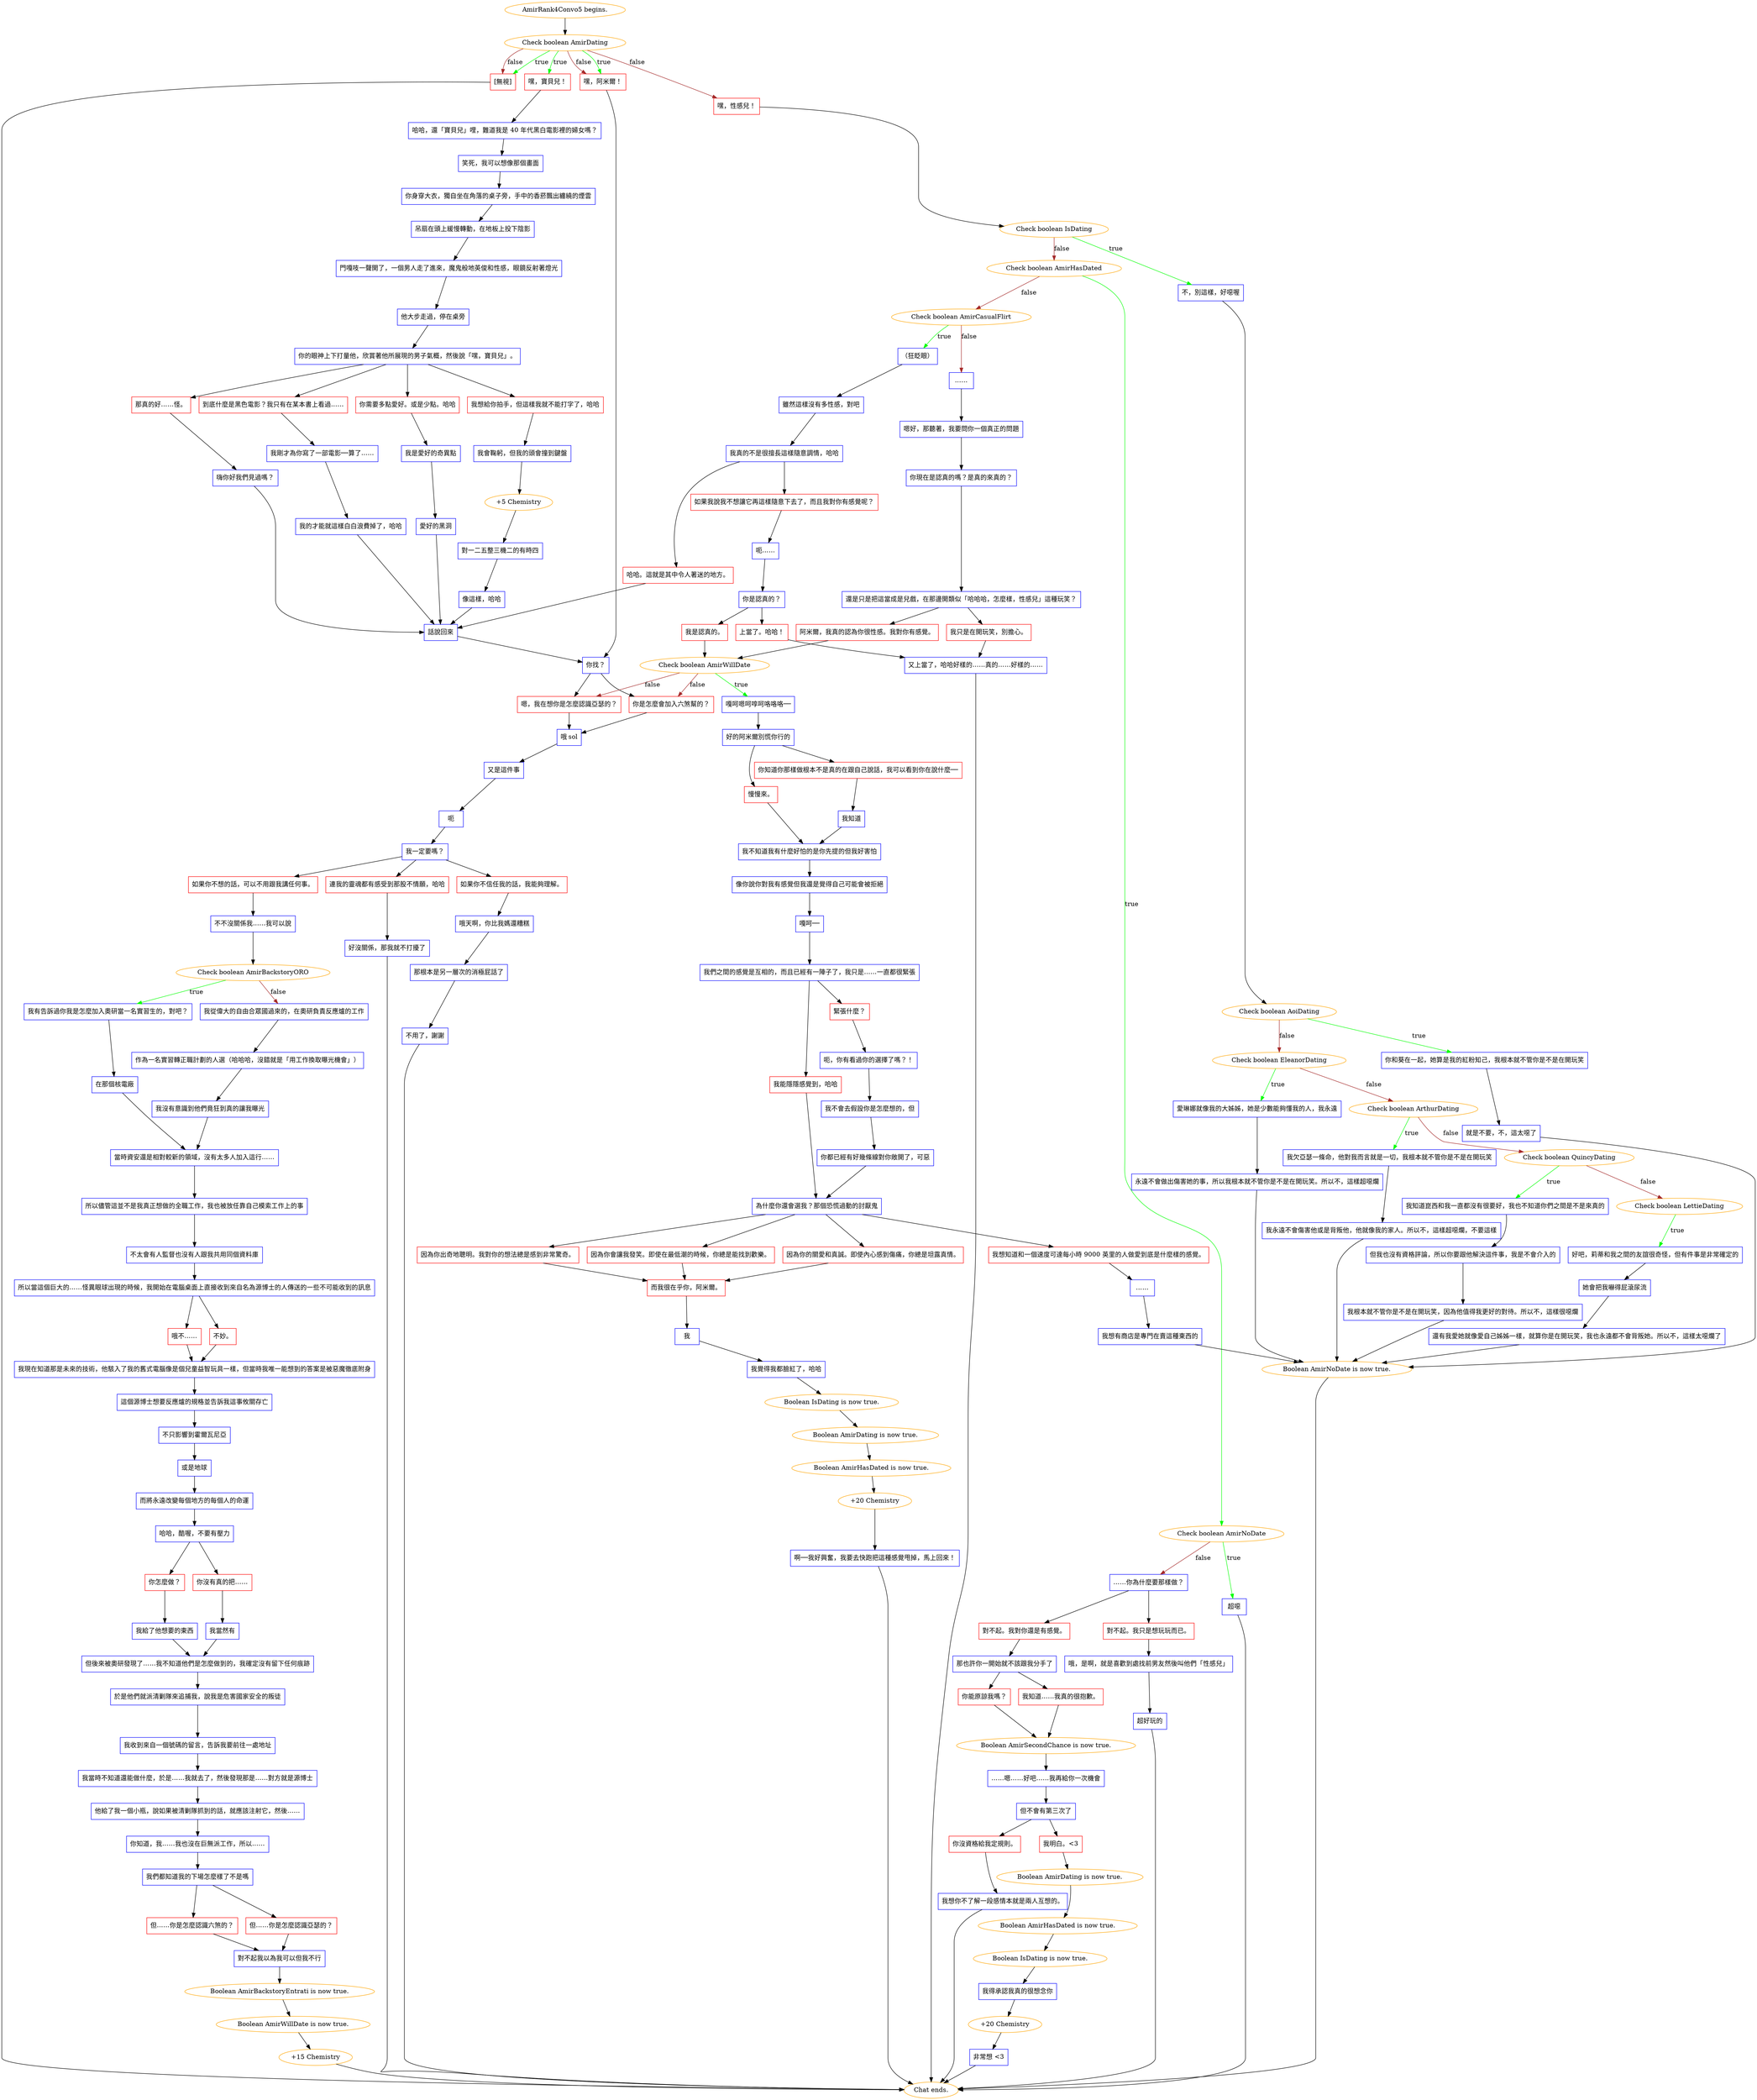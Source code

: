 digraph {
	"AmirRank4Convo5 begins." [color=orange];
		"AmirRank4Convo5 begins." -> j4038238885;
	j4038238885 [label="Check boolean AmirDating",color=orange];
		j4038238885 -> j3484631699 [label=true,color=green];
		j4038238885 -> j1269930885 [label=true,color=green];
		j4038238885 -> j3102889003 [label=true,color=green];
		j4038238885 -> j1339882410 [label=false,color=brown];
		j4038238885 -> j1269930885 [label=false,color=brown];
		j4038238885 -> j3102889003 [label=false,color=brown];
	j3484631699 [label="嘿，寶貝兒！",shape=box,color=red];
		j3484631699 -> j994573630;
	j1269930885 [label="嘿，阿米爾！",shape=box,color=red];
		j1269930885 -> j330080033;
	j3102889003 [label="[無視]",shape=box,color=red];
		j3102889003 -> "Chat ends.";
	j1339882410 [label="嘿，性感兒！",shape=box,color=red];
		j1339882410 -> j3187119475;
	j994573630 [label="哈哈，還「寶貝兒」哩，難道我是 40 年代黑白電影裡的婦女嗎？",shape=box,color=blue];
		j994573630 -> j4078030436;
	j330080033 [label="你找？",shape=box,color=blue];
		j330080033 -> j2159993686;
		j330080033 -> j3656574539;
	"Chat ends." [color=orange];
	j3187119475 [label="Check boolean IsDating",color=orange];
		j3187119475 -> j45230098 [label=true,color=green];
		j3187119475 -> j2762511978 [label=false,color=brown];
	j4078030436 [label="笑死，我可以想像那個畫面",shape=box,color=blue];
		j4078030436 -> j3841311307;
	j2159993686 [label="你是怎麼會加入六煞幫的？",shape=box,color=red];
		j2159993686 -> j3519371874;
	j3656574539 [label="嗯，我在想你是怎麼認識亞瑟的？",shape=box,color=red];
		j3656574539 -> j3519371874;
	j45230098 [label="不，別這樣，好噁喔",shape=box,color=blue];
		j45230098 -> j4121758529;
	j2762511978 [label="Check boolean AmirHasDated",color=orange];
		j2762511978 -> j583148247 [label=true,color=green];
		j2762511978 -> j3041935515 [label=false,color=brown];
	j3841311307 [label="你身穿大衣，獨自坐在角落的桌子旁，手中的香菸飄出纏繞的煙雲",shape=box,color=blue];
		j3841311307 -> j3268386401;
	j3519371874 [label="哦 sol",shape=box,color=blue];
		j3519371874 -> j49310535;
	j4121758529 [label="Check boolean AoiDating",color=orange];
		j4121758529 -> j417124061 [label=true,color=green];
		j4121758529 -> j3816408486 [label=false,color=brown];
	j583148247 [label="Check boolean AmirNoDate",color=orange];
		j583148247 -> j2714109509 [label=true,color=green];
		j583148247 -> j3844142523 [label=false,color=brown];
	j3041935515 [label="Check boolean AmirCasualFlirt",color=orange];
		j3041935515 -> j1897886242 [label=true,color=green];
		j3041935515 -> j4122409037 [label=false,color=brown];
	j3268386401 [label="吊扇在頭上緩慢轉動，在地板上投下陰影",shape=box,color=blue];
		j3268386401 -> j3576746986;
	j49310535 [label="又是這件事",shape=box,color=blue];
		j49310535 -> j4265737754;
	j417124061 [label="你和葵在一起，她算是我的紅粉知己，我根本就不管你是不是在開玩笑",shape=box,color=blue];
		j417124061 -> j2332183520;
	j3816408486 [label="Check boolean EleanorDating",color=orange];
		j3816408486 -> j1181192145 [label=true,color=green];
		j3816408486 -> j1390768341 [label=false,color=brown];
	j2714109509 [label="超噁",shape=box,color=blue];
		j2714109509 -> "Chat ends.";
	j3844142523 [label="……你為什麼要那樣做？",shape=box,color=blue];
		j3844142523 -> j2691220036;
		j3844142523 -> j466241168;
	j1897886242 [label="（狂眨眼）",shape=box,color=blue];
		j1897886242 -> j2335739014;
	j4122409037 [label="……",shape=box,color=blue];
		j4122409037 -> j2840347176;
	j3576746986 [label="門嘎吱一聲開了，一個男人走了進來，魔鬼般地英俊和性感，眼鏡反射著燈光",shape=box,color=blue];
		j3576746986 -> j2223583416;
	j4265737754 [label="呃",shape=box,color=blue];
		j4265737754 -> j3379465910;
	j2332183520 [label="就是不要，不，這太噁了",shape=box,color=blue];
		j2332183520 -> j1438323710;
	j1181192145 [label="愛琳娜就像我的大姊姊，她是少數能夠懂我的人，我永遠",shape=box,color=blue];
		j1181192145 -> j2646281549;
	j1390768341 [label="Check boolean ArthurDating",color=orange];
		j1390768341 -> j1599171517 [label=true,color=green];
		j1390768341 -> j4138058423 [label=false,color=brown];
	j2691220036 [label="對不起。我對你還是有感覺。",shape=box,color=red];
		j2691220036 -> j3695036497;
	j466241168 [label="對不起。我只是想玩玩而已。",shape=box,color=red];
		j466241168 -> j2768188601;
	j2335739014 [label="雖然這樣沒有多性感，對吧",shape=box,color=blue];
		j2335739014 -> j640366689;
	j2840347176 [label="嗯好，那聽著，我要問你一個真正的問題",shape=box,color=blue];
		j2840347176 -> j3371823265;
	j2223583416 [label="他大步走過，停在桌旁",shape=box,color=blue];
		j2223583416 -> j593942081;
	j3379465910 [label="我一定要嗎？",shape=box,color=blue];
		j3379465910 -> j3177686758;
		j3379465910 -> j698814317;
		j3379465910 -> j1559928774;
	j1438323710 [label="Boolean AmirNoDate is now true.",color=orange];
		j1438323710 -> "Chat ends.";
	j2646281549 [label="永遠不會做出傷害她的事，所以我根本就不管你是不是在開玩笑。所以不，這樣超噁爛",shape=box,color=blue];
		j2646281549 -> j1438323710;
	j1599171517 [label="我欠亞瑟一條命，他對我而言就是一切，我根本就不管你是不是在開玩笑",shape=box,color=blue];
		j1599171517 -> j3666882071;
	j4138058423 [label="Check boolean QuincyDating",color=orange];
		j4138058423 -> j3448704300 [label=true,color=green];
		j4138058423 -> j2396045377 [label=false,color=brown];
	j3695036497 [label="那也許你一開始就不該跟我分手了",shape=box,color=blue];
		j3695036497 -> j2223337988;
		j3695036497 -> j436187940;
	j2768188601 [label="哦，是啊，就是喜歡到處找前男友然後叫他們「性感兒」",shape=box,color=blue];
		j2768188601 -> j2654329542;
	j640366689 [label="我真的不是很擅長這樣隨意調情，哈哈",shape=box,color=blue];
		j640366689 -> j1432950524;
		j640366689 -> j3598900944;
	j3371823265 [label="你現在是認真的嗎？是真的來真的？",shape=box,color=blue];
		j3371823265 -> j3555659571;
	j593942081 [label="你的眼神上下打量他，欣賞著他所展現的男子氣概，然後說「嘿，寶貝兒」。",shape=box,color=blue];
		j593942081 -> j2605717108;
		j593942081 -> j2741173187;
		j593942081 -> j4186125804;
		j593942081 -> j20783886;
	j3177686758 [label="如果你不信任我的話，我能夠理解。",shape=box,color=red];
		j3177686758 -> j1460067562;
	j698814317 [label="如果你不想的話，可以不用跟我講任何事。",shape=box,color=red];
		j698814317 -> j635734307;
	j1559928774 [label="連我的靈魂都有感受到那股不情願，哈哈",shape=box,color=red];
		j1559928774 -> j359699264;
	j3666882071 [label="我永遠不會傷害他或是背叛他，他就像我的家人。所以不，這樣超噁爛，不要這樣",shape=box,color=blue];
		j3666882071 -> j1438323710;
	j3448704300 [label="我知道崑西和我一直都沒有很要好，我也不知道你們之間是不是來真的",shape=box,color=blue];
		j3448704300 -> j3736029943;
	j2396045377 [label="Check boolean LettieDating",color=orange];
		j2396045377 -> j1072086030 [label=true,color=green];
	j2223337988 [label="我知道……我真的很抱歉。",shape=box,color=red];
		j2223337988 -> j109863166;
	j436187940 [label="你能原諒我嗎？",shape=box,color=red];
		j436187940 -> j109863166;
	j2654329542 [label="超好玩的",shape=box,color=blue];
		j2654329542 -> "Chat ends.";
	j1432950524 [label="哈哈。這就是其中令人著迷的地方。",shape=box,color=red];
		j1432950524 -> j1250551995;
	j3598900944 [label="如果我說我不想讓它再這樣隨意下去了，而且我對你有感覺呢？",shape=box,color=red];
		j3598900944 -> j2920180538;
	j3555659571 [label="還是只是把這當成是兒戲，在那邊開類似「哈哈哈，怎麼樣，性感兒」這種玩笑？",shape=box,color=blue];
		j3555659571 -> j3050384838;
		j3555659571 -> j2964786083;
	j2605717108 [label="到底什麼是黑色電影？我只有在某本書上看過……",shape=box,color=red];
		j2605717108 -> j2148112786;
	j2741173187 [label="你需要多點愛好。或是少點。哈哈",shape=box,color=red];
		j2741173187 -> j3906324476;
	j4186125804 [label="我想給你拍手，但這樣我就不能打字了，哈哈",shape=box,color=red];
		j4186125804 -> j2835285193;
	j20783886 [label="那真的好……怪。",shape=box,color=red];
		j20783886 -> j2365894196;
	j1460067562 [label="哦天啊，你比我媽還糟糕",shape=box,color=blue];
		j1460067562 -> j3293911352;
	j635734307 [label="不不沒關係我……我可以說",shape=box,color=blue];
		j635734307 -> j752942042;
	j359699264 [label="好沒關係，那我就不打擾了",shape=box,color=blue];
		j359699264 -> "Chat ends.";
	j3736029943 [label="但我也沒有資格評論，所以你要跟他解決這件事，我是不會介入的",shape=box,color=blue];
		j3736029943 -> j541073303;
	j1072086030 [label="好吧，莉蒂和我之間的友誼很奇怪，但有件事是非常確定的",shape=box,color=blue];
		j1072086030 -> j2155486618;
	j109863166 [label="Boolean AmirSecondChance is now true.",color=orange];
		j109863166 -> j4044113439;
	j1250551995 [label="話說回來",shape=box,color=blue];
		j1250551995 -> j330080033;
	j2920180538 [label="呃……",shape=box,color=blue];
		j2920180538 -> j2815404179;
	j3050384838 [label="阿米爾，我真的認為你很性感。我對你有感覺。",shape=box,color=red];
		j3050384838 -> j3219135128;
	j2964786083 [label="我只是在開玩笑，別擔心。",shape=box,color=red];
		j2964786083 -> j502984023;
	j2148112786 [label="我剛才為你寫了一部電影──算了……",shape=box,color=blue];
		j2148112786 -> j1993556706;
	j3906324476 [label="我是愛好的奇異點",shape=box,color=blue];
		j3906324476 -> j2150167916;
	j2835285193 [label="我會鞠躬，但我的頭會撞到鍵盤",shape=box,color=blue];
		j2835285193 -> j2652808701;
	j2365894196 [label="嗨你好我們見過嗎？",shape=box,color=blue];
		j2365894196 -> j1250551995;
	j3293911352 [label="那根本是另一層次的消極屁話了",shape=box,color=blue];
		j3293911352 -> j3117034133;
	j752942042 [label="Check boolean AmirBackstoryORO",color=orange];
		j752942042 -> j3255490349 [label=true,color=green];
		j752942042 -> j2231933702 [label=false,color=brown];
	j541073303 [label="我根本就不管你是不是在開玩笑，因為他值得我更好的對待。所以不，這樣很噁爛",shape=box,color=blue];
		j541073303 -> j1438323710;
	j2155486618 [label="她會把我嚇得屁滾尿流",shape=box,color=blue];
		j2155486618 -> j3725081683;
	j4044113439 [label="……嗯……好吧……我再給你一次機會",shape=box,color=blue];
		j4044113439 -> j3509113013;
	j2815404179 [label="你是認真的？",shape=box,color=blue];
		j2815404179 -> j1259891760;
		j2815404179 -> j2219195124;
	j3219135128 [label="Check boolean AmirWillDate",color=orange];
		j3219135128 -> j1847127153 [label=true,color=green];
		j3219135128 -> j2159993686 [label=false,color=brown];
		j3219135128 -> j3656574539 [label=false,color=brown];
	j502984023 [label="又上當了，哈哈好樣的……真的……好樣的……",shape=box,color=blue];
		j502984023 -> "Chat ends.";
	j1993556706 [label="我的才能就這樣白白浪費掉了，哈哈",shape=box,color=blue];
		j1993556706 -> j1250551995;
	j2150167916 [label="愛好的黑洞",shape=box,color=blue];
		j2150167916 -> j1250551995;
	j2652808701 [label="+5 Chemistry",color=orange];
		j2652808701 -> j429871506;
	j3117034133 [label="不用了，謝謝",shape=box,color=blue];
		j3117034133 -> "Chat ends.";
	j3255490349 [label="我有告訴過你我是怎麼加入奧研當一名實習生的，對吧？",shape=box,color=blue];
		j3255490349 -> j929175592;
	j2231933702 [label="我從偉大的自由合眾國過來的，在奧研負責反應爐的工作",shape=box,color=blue];
		j2231933702 -> j3038033588;
	j3725081683 [label="還有我愛她就像愛自己姊姊一樣，就算你是在開玩笑，我也永遠都不會背叛她。所以不，這樣太噁爛了",shape=box,color=blue];
		j3725081683 -> j1438323710;
	j3509113013 [label="但不會有第三次了",shape=box,color=blue];
		j3509113013 -> j2590850932;
		j3509113013 -> j2349098046;
	j1259891760 [label="我是認真的。",shape=box,color=red];
		j1259891760 -> j3219135128;
	j2219195124 [label="上當了。哈哈！",shape=box,color=red];
		j2219195124 -> j502984023;
	j1847127153 [label="嘎呵嗯呵啍呵咯咯咯──",shape=box,color=blue];
		j1847127153 -> j960755057;
	j429871506 [label="對一二五整三機二的有時四",shape=box,color=blue];
		j429871506 -> j2198286853;
	j929175592 [label="在那個核電廠",shape=box,color=blue];
		j929175592 -> j2859595685;
	j3038033588 [label="作為一名實習轉正職計劃的人選（哈哈哈，沒錯就是「用工作換取曝光機會」）",shape=box,color=blue];
		j3038033588 -> j2825191573;
	j2590850932 [label="我明白。<3",shape=box,color=red];
		j2590850932 -> j2741198107;
	j2349098046 [label="你沒資格給我定規則。",shape=box,color=red];
		j2349098046 -> j296826025;
	j960755057 [label="好的阿米爾別慌你行的",shape=box,color=blue];
		j960755057 -> j3412102250;
		j960755057 -> j4256529450;
	j2198286853 [label="像這樣，哈哈",shape=box,color=blue];
		j2198286853 -> j1250551995;
	j2859595685 [label="當時資安還是相對較新的領域，沒有太多人加入這行……",shape=box,color=blue];
		j2859595685 -> j3132916057;
	j2825191573 [label="我沒有意識到他們竟狂到真的讓我曝光",shape=box,color=blue];
		j2825191573 -> j2859595685;
	j2741198107 [label="Boolean AmirDating is now true.",color=orange];
		j2741198107 -> j3445364001;
	j296826025 [label="我想你不了解一段感情本就是兩人互想的。",shape=box,color=blue];
		j296826025 -> "Chat ends.";
	j3412102250 [label="慢慢來。",shape=box,color=red];
		j3412102250 -> j4024929019;
	j4256529450 [label="你知道你那樣做根本不是真的在跟自己說話，我可以看到你在說什麼──",shape=box,color=red];
		j4256529450 -> j290913912;
	j3132916057 [label="所以儘管這並不是我真正想做的全職工作，我也被放任靠自己模索工作上的事",shape=box,color=blue];
		j3132916057 -> j199474758;
	j3445364001 [label="Boolean AmirHasDated is now true.",color=orange];
		j3445364001 -> j3918598158;
	j4024929019 [label="我不知道我有什麼好怕的是你先提的但我好害怕",shape=box,color=blue];
		j4024929019 -> j2311782689;
	j290913912 [label="我知道",shape=box,color=blue];
		j290913912 -> j4024929019;
	j199474758 [label="不太會有人監督也沒有人跟我共用同個資料庫",shape=box,color=blue];
		j199474758 -> j1620729601;
	j3918598158 [label="Boolean IsDating is now true.",color=orange];
		j3918598158 -> j1504894526;
	j2311782689 [label="像你說你對我有感覺但我還是覺得自己可能會被拒絕",shape=box,color=blue];
		j2311782689 -> j1991556305;
	j1620729601 [label="所以當這個巨大的……怪異眼球出現的時候，我開始在電腦桌面上直接收到來自名為源博士的人傳送的一些不可能收到的訊息",shape=box,color=blue];
		j1620729601 -> j919200494;
		j1620729601 -> j940232084;
	j1504894526 [label="我得承認我真的很想念你",shape=box,color=blue];
		j1504894526 -> j1418098190;
	j1991556305 [label="嘎呵──",shape=box,color=blue];
		j1991556305 -> j2328830566;
	j919200494 [label="哦不……",shape=box,color=red];
		j919200494 -> j77097132;
	j940232084 [label="不妙。",shape=box,color=red];
		j940232084 -> j77097132;
	j1418098190 [label="+20 Chemistry",color=orange];
		j1418098190 -> j3343716433;
	j2328830566 [label="我們之間的感覺是互相的，而且已經有一陣子了，我只是……一直都很緊張",shape=box,color=blue];
		j2328830566 -> j1291859913;
		j2328830566 -> j1831348361;
	j77097132 [label="我現在知道那是未來的技術，他駭入了我的舊式電腦像是個兒童益智玩具一樣，但當時我唯一能想到的答案是被惡魔徹底附身",shape=box,color=blue];
		j77097132 -> j1750674910;
	j3343716433 [label="非常想 <3",shape=box,color=blue];
		j3343716433 -> "Chat ends.";
	j1291859913 [label="我能隱隱感覺到，哈哈",shape=box,color=red];
		j1291859913 -> j199956513;
	j1831348361 [label="緊張什麼？",shape=box,color=red];
		j1831348361 -> j457233963;
	j1750674910 [label="這個源博士想要反應爐的規格並告訴我這事攸關存亡",shape=box,color=blue];
		j1750674910 -> j3319417424;
	j199956513 [label="為什麼你還會選我？那個恐慌過動的討厭鬼",shape=box,color=blue];
		j199956513 -> j346526745;
		j199956513 -> j1916157861;
		j199956513 -> j963648853;
		j199956513 -> j2962037001;
	j457233963 [label="呃，你有看過你的選擇了嗎？！",shape=box,color=blue];
		j457233963 -> j2143930348;
	j3319417424 [label="不只影響到霍爾瓦尼亞",shape=box,color=blue];
		j3319417424 -> j74911272;
	j346526745 [label="因為你出奇地聰明。我對你的想法總是感到非常驚奇。",shape=box,color=red];
		j346526745 -> j1986571780;
	j1916157861 [label="因為你的關愛和真誠。即使內心感到傷痛，你總是坦露真情。",shape=box,color=red];
		j1916157861 -> j1986571780;
	j963648853 [label="因為你會讓我發笑。即使在最低潮的時候，你總是能找到歡樂。",shape=box,color=red];
		j963648853 -> j1986571780;
	j2962037001 [label="我想知道和一個速度可達每小時 9000 英里的人做愛到底是什麼樣的感覺。",shape=box,color=red];
		j2962037001 -> j2748584758;
	j2143930348 [label="我不會去假設你是怎麼想的，但",shape=box,color=blue];
		j2143930348 -> j3255387080;
	j74911272 [label="或是地球",shape=box,color=blue];
		j74911272 -> j276410192;
	j1986571780 [label="而我很在乎你，阿米爾。",shape=box,color=red];
		j1986571780 -> j2908329525;
	j2748584758 [label="……",shape=box,color=blue];
		j2748584758 -> j2653848559;
	j3255387080 [label="你都已經有好幾條線對你敞開了，可惡",shape=box,color=blue];
		j3255387080 -> j199956513;
	j276410192 [label="而將永遠改變每個地方的每個人的命運",shape=box,color=blue];
		j276410192 -> j2860157576;
	j2908329525 [label="我",shape=box,color=blue];
		j2908329525 -> j3462577317;
	j2653848559 [label="我想有商店是專門在賣這種東西的",shape=box,color=blue];
		j2653848559 -> j1438323710;
	j2860157576 [label="哈哈，酷喔，不要有壓力",shape=box,color=blue];
		j2860157576 -> j114318325;
		j2860157576 -> j3422533010;
	j3462577317 [label="我覺得我都臉紅了，哈哈",shape=box,color=blue];
		j3462577317 -> j3480393860;
	j114318325 [label="你怎麼做？",shape=box,color=red];
		j114318325 -> j1050835209;
	j3422533010 [label="你沒有真的把……",shape=box,color=red];
		j3422533010 -> j2969257235;
	j3480393860 [label="Boolean IsDating is now true.",color=orange];
		j3480393860 -> j1301505291;
	j1050835209 [label="我給了他想要的東西",shape=box,color=blue];
		j1050835209 -> j2570824217;
	j2969257235 [label="我當然有",shape=box,color=blue];
		j2969257235 -> j2570824217;
	j1301505291 [label="Boolean AmirDating is now true.",color=orange];
		j1301505291 -> j145874115;
	j2570824217 [label="但後來被奧研發現了……我不知道他們是怎麼做到的，我確定沒有留下任何痕跡",shape=box,color=blue];
		j2570824217 -> j3214209677;
	j145874115 [label="Boolean AmirHasDated is now true.",color=orange];
		j145874115 -> j2949760494;
	j3214209677 [label="於是他們就派清剿隊來追捕我，說我是危害國家安全的叛徒",shape=box,color=blue];
		j3214209677 -> j3991412912;
	j2949760494 [label="+20 Chemistry",color=orange];
		j2949760494 -> j4289306105;
	j3991412912 [label="我收到來自一個號碼的留言，告訴我要前往一處地址",shape=box,color=blue];
		j3991412912 -> j444530207;
	j4289306105 [label="啊──我好興奮，我要去快跑把這種感覺甩掉，馬上回來！",shape=box,color=blue];
		j4289306105 -> "Chat ends.";
	j444530207 [label="我當時不知道還能做什麼，於是……我就去了，然後發現那是……對方就是源博士",shape=box,color=blue];
		j444530207 -> j1109364129;
	j1109364129 [label="他給了我一個小瓶，說如果被清剿隊抓到的話，就應該注射它，然後……",shape=box,color=blue];
		j1109364129 -> j3546867995;
	j3546867995 [label="你知道，我……我也沒在巨無派工作，所以……",shape=box,color=blue];
		j3546867995 -> j2432697705;
	j2432697705 [label="我們都知道我的下場怎麼樣了不是嗎",shape=box,color=blue];
		j2432697705 -> j926253231;
		j2432697705 -> j633298362;
	j926253231 [label="但……你是怎麼認識六煞的？",shape=box,color=red];
		j926253231 -> j337039142;
	j633298362 [label="但……你是怎麼認識亞瑟的？",shape=box,color=red];
		j633298362 -> j337039142;
	j337039142 [label="對不起我以為我可以但我不行",shape=box,color=blue];
		j337039142 -> j796369039;
	j796369039 [label="Boolean AmirBackstoryEntrati is now true.",color=orange];
		j796369039 -> j439853534;
	j439853534 [label="Boolean AmirWillDate is now true.",color=orange];
		j439853534 -> j374273682;
	j374273682 [label="+15 Chemistry",color=orange];
		j374273682 -> "Chat ends.";
}